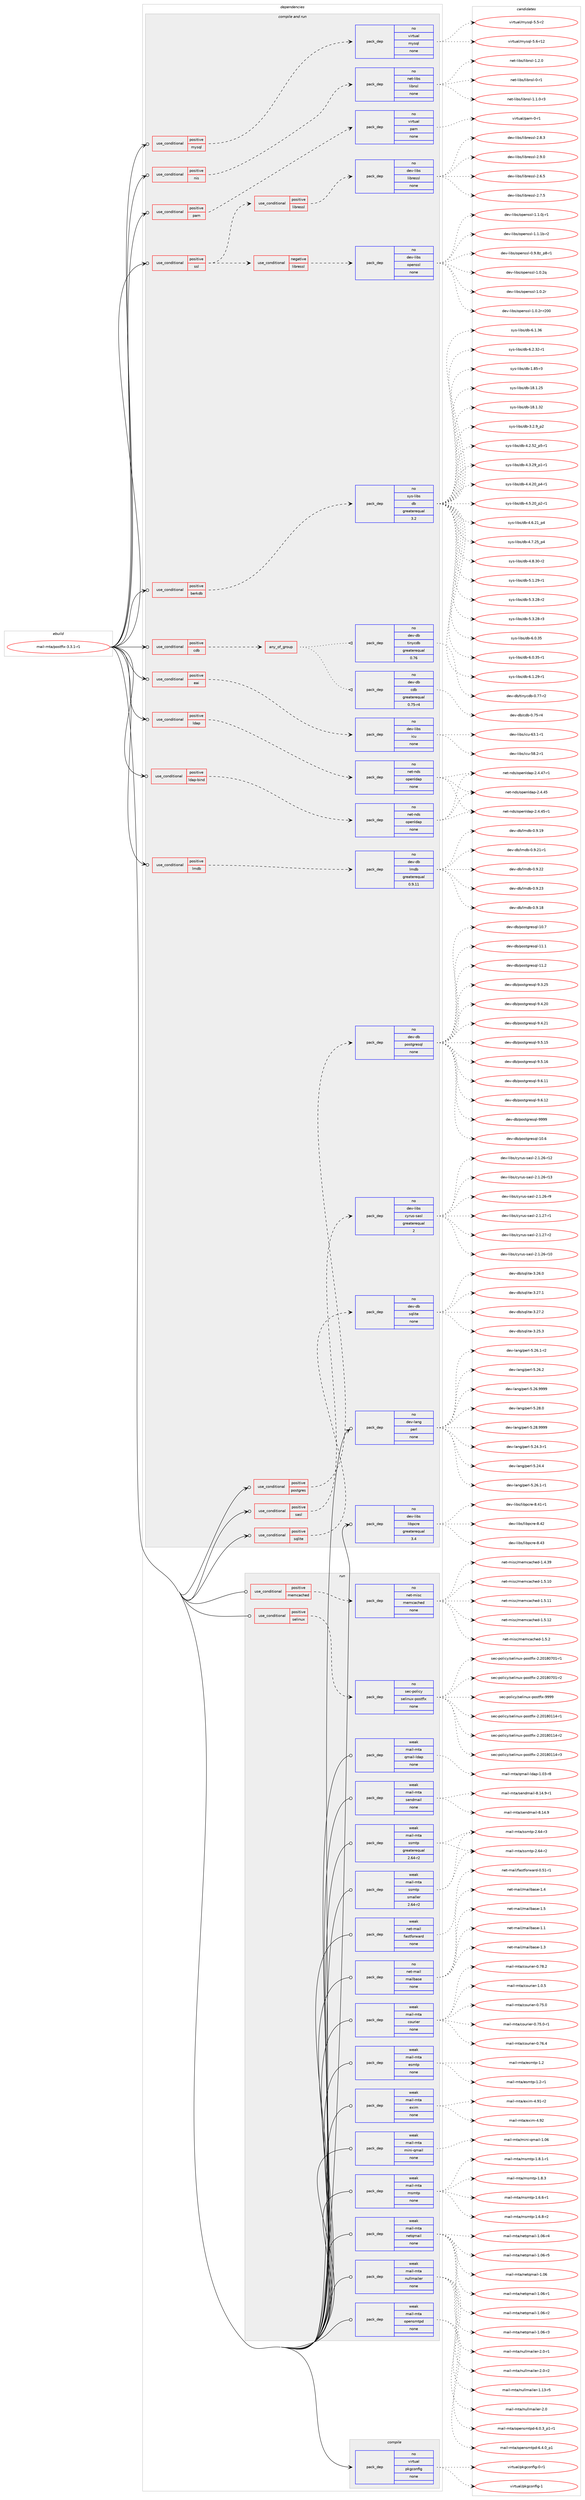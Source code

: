 digraph prolog {

# *************
# Graph options
# *************

newrank=true;
concentrate=true;
compound=true;
graph [rankdir=LR,fontname=Helvetica,fontsize=10,ranksep=1.5];#, ranksep=2.5, nodesep=0.2];
edge  [arrowhead=vee];
node  [fontname=Helvetica,fontsize=10];

# **********
# The ebuild
# **********

subgraph cluster_leftcol {
color=gray;
rank=same;
label=<<i>ebuild</i>>;
id [label="mail-mta/postfix-3.3.1-r1", color=red, width=4, href="../mail-mta/postfix-3.3.1-r1.svg"];
}

# ****************
# The dependencies
# ****************

subgraph cluster_midcol {
color=gray;
label=<<i>dependencies</i>>;
subgraph cluster_compile {
fillcolor="#eeeeee";
style=filled;
label=<<i>compile</i>>;
subgraph pack1140942 {
dependency1597435 [label=<<TABLE BORDER="0" CELLBORDER="1" CELLSPACING="0" CELLPADDING="4" WIDTH="220"><TR><TD ROWSPAN="6" CELLPADDING="30">pack_dep</TD></TR><TR><TD WIDTH="110">no</TD></TR><TR><TD>virtual</TD></TR><TR><TD>pkgconfig</TD></TR><TR><TD>none</TD></TR><TR><TD></TD></TR></TABLE>>, shape=none, color=blue];
}
id:e -> dependency1597435:w [weight=20,style="solid",arrowhead="vee"];
}
subgraph cluster_compileandrun {
fillcolor="#eeeeee";
style=filled;
label=<<i>compile and run</i>>;
subgraph cond431356 {
dependency1597436 [label=<<TABLE BORDER="0" CELLBORDER="1" CELLSPACING="0" CELLPADDING="4"><TR><TD ROWSPAN="3" CELLPADDING="10">use_conditional</TD></TR><TR><TD>positive</TD></TR><TR><TD>berkdb</TD></TR></TABLE>>, shape=none, color=red];
subgraph pack1140943 {
dependency1597437 [label=<<TABLE BORDER="0" CELLBORDER="1" CELLSPACING="0" CELLPADDING="4" WIDTH="220"><TR><TD ROWSPAN="6" CELLPADDING="30">pack_dep</TD></TR><TR><TD WIDTH="110">no</TD></TR><TR><TD>sys-libs</TD></TR><TR><TD>db</TD></TR><TR><TD>greaterequal</TD></TR><TR><TD>3.2</TD></TR></TABLE>>, shape=none, color=blue];
}
dependency1597436:e -> dependency1597437:w [weight=20,style="dashed",arrowhead="vee"];
}
id:e -> dependency1597436:w [weight=20,style="solid",arrowhead="odotvee"];
subgraph cond431357 {
dependency1597438 [label=<<TABLE BORDER="0" CELLBORDER="1" CELLSPACING="0" CELLPADDING="4"><TR><TD ROWSPAN="3" CELLPADDING="10">use_conditional</TD></TR><TR><TD>positive</TD></TR><TR><TD>cdb</TD></TR></TABLE>>, shape=none, color=red];
subgraph any24491 {
dependency1597439 [label=<<TABLE BORDER="0" CELLBORDER="1" CELLSPACING="0" CELLPADDING="4"><TR><TD CELLPADDING="10">any_of_group</TD></TR></TABLE>>, shape=none, color=red];subgraph pack1140944 {
dependency1597440 [label=<<TABLE BORDER="0" CELLBORDER="1" CELLSPACING="0" CELLPADDING="4" WIDTH="220"><TR><TD ROWSPAN="6" CELLPADDING="30">pack_dep</TD></TR><TR><TD WIDTH="110">no</TD></TR><TR><TD>dev-db</TD></TR><TR><TD>tinycdb</TD></TR><TR><TD>greaterequal</TD></TR><TR><TD>0.76</TD></TR></TABLE>>, shape=none, color=blue];
}
dependency1597439:e -> dependency1597440:w [weight=20,style="dotted",arrowhead="oinv"];
subgraph pack1140945 {
dependency1597441 [label=<<TABLE BORDER="0" CELLBORDER="1" CELLSPACING="0" CELLPADDING="4" WIDTH="220"><TR><TD ROWSPAN="6" CELLPADDING="30">pack_dep</TD></TR><TR><TD WIDTH="110">no</TD></TR><TR><TD>dev-db</TD></TR><TR><TD>cdb</TD></TR><TR><TD>greaterequal</TD></TR><TR><TD>0.75-r4</TD></TR></TABLE>>, shape=none, color=blue];
}
dependency1597439:e -> dependency1597441:w [weight=20,style="dotted",arrowhead="oinv"];
}
dependency1597438:e -> dependency1597439:w [weight=20,style="dashed",arrowhead="vee"];
}
id:e -> dependency1597438:w [weight=20,style="solid",arrowhead="odotvee"];
subgraph cond431358 {
dependency1597442 [label=<<TABLE BORDER="0" CELLBORDER="1" CELLSPACING="0" CELLPADDING="4"><TR><TD ROWSPAN="3" CELLPADDING="10">use_conditional</TD></TR><TR><TD>positive</TD></TR><TR><TD>eai</TD></TR></TABLE>>, shape=none, color=red];
subgraph pack1140946 {
dependency1597443 [label=<<TABLE BORDER="0" CELLBORDER="1" CELLSPACING="0" CELLPADDING="4" WIDTH="220"><TR><TD ROWSPAN="6" CELLPADDING="30">pack_dep</TD></TR><TR><TD WIDTH="110">no</TD></TR><TR><TD>dev-libs</TD></TR><TR><TD>icu</TD></TR><TR><TD>none</TD></TR><TR><TD></TD></TR></TABLE>>, shape=none, color=blue];
}
dependency1597442:e -> dependency1597443:w [weight=20,style="dashed",arrowhead="vee"];
}
id:e -> dependency1597442:w [weight=20,style="solid",arrowhead="odotvee"];
subgraph cond431359 {
dependency1597444 [label=<<TABLE BORDER="0" CELLBORDER="1" CELLSPACING="0" CELLPADDING="4"><TR><TD ROWSPAN="3" CELLPADDING="10">use_conditional</TD></TR><TR><TD>positive</TD></TR><TR><TD>ldap</TD></TR></TABLE>>, shape=none, color=red];
subgraph pack1140947 {
dependency1597445 [label=<<TABLE BORDER="0" CELLBORDER="1" CELLSPACING="0" CELLPADDING="4" WIDTH="220"><TR><TD ROWSPAN="6" CELLPADDING="30">pack_dep</TD></TR><TR><TD WIDTH="110">no</TD></TR><TR><TD>net-nds</TD></TR><TR><TD>openldap</TD></TR><TR><TD>none</TD></TR><TR><TD></TD></TR></TABLE>>, shape=none, color=blue];
}
dependency1597444:e -> dependency1597445:w [weight=20,style="dashed",arrowhead="vee"];
}
id:e -> dependency1597444:w [weight=20,style="solid",arrowhead="odotvee"];
subgraph cond431360 {
dependency1597446 [label=<<TABLE BORDER="0" CELLBORDER="1" CELLSPACING="0" CELLPADDING="4"><TR><TD ROWSPAN="3" CELLPADDING="10">use_conditional</TD></TR><TR><TD>positive</TD></TR><TR><TD>ldap-bind</TD></TR></TABLE>>, shape=none, color=red];
subgraph pack1140948 {
dependency1597447 [label=<<TABLE BORDER="0" CELLBORDER="1" CELLSPACING="0" CELLPADDING="4" WIDTH="220"><TR><TD ROWSPAN="6" CELLPADDING="30">pack_dep</TD></TR><TR><TD WIDTH="110">no</TD></TR><TR><TD>net-nds</TD></TR><TR><TD>openldap</TD></TR><TR><TD>none</TD></TR><TR><TD></TD></TR></TABLE>>, shape=none, color=blue];
}
dependency1597446:e -> dependency1597447:w [weight=20,style="dashed",arrowhead="vee"];
}
id:e -> dependency1597446:w [weight=20,style="solid",arrowhead="odotvee"];
subgraph cond431361 {
dependency1597448 [label=<<TABLE BORDER="0" CELLBORDER="1" CELLSPACING="0" CELLPADDING="4"><TR><TD ROWSPAN="3" CELLPADDING="10">use_conditional</TD></TR><TR><TD>positive</TD></TR><TR><TD>lmdb</TD></TR></TABLE>>, shape=none, color=red];
subgraph pack1140949 {
dependency1597449 [label=<<TABLE BORDER="0" CELLBORDER="1" CELLSPACING="0" CELLPADDING="4" WIDTH="220"><TR><TD ROWSPAN="6" CELLPADDING="30">pack_dep</TD></TR><TR><TD WIDTH="110">no</TD></TR><TR><TD>dev-db</TD></TR><TR><TD>lmdb</TD></TR><TR><TD>greaterequal</TD></TR><TR><TD>0.9.11</TD></TR></TABLE>>, shape=none, color=blue];
}
dependency1597448:e -> dependency1597449:w [weight=20,style="dashed",arrowhead="vee"];
}
id:e -> dependency1597448:w [weight=20,style="solid",arrowhead="odotvee"];
subgraph cond431362 {
dependency1597450 [label=<<TABLE BORDER="0" CELLBORDER="1" CELLSPACING="0" CELLPADDING="4"><TR><TD ROWSPAN="3" CELLPADDING="10">use_conditional</TD></TR><TR><TD>positive</TD></TR><TR><TD>mysql</TD></TR></TABLE>>, shape=none, color=red];
subgraph pack1140950 {
dependency1597451 [label=<<TABLE BORDER="0" CELLBORDER="1" CELLSPACING="0" CELLPADDING="4" WIDTH="220"><TR><TD ROWSPAN="6" CELLPADDING="30">pack_dep</TD></TR><TR><TD WIDTH="110">no</TD></TR><TR><TD>virtual</TD></TR><TR><TD>mysql</TD></TR><TR><TD>none</TD></TR><TR><TD></TD></TR></TABLE>>, shape=none, color=blue];
}
dependency1597450:e -> dependency1597451:w [weight=20,style="dashed",arrowhead="vee"];
}
id:e -> dependency1597450:w [weight=20,style="solid",arrowhead="odotvee"];
subgraph cond431363 {
dependency1597452 [label=<<TABLE BORDER="0" CELLBORDER="1" CELLSPACING="0" CELLPADDING="4"><TR><TD ROWSPAN="3" CELLPADDING="10">use_conditional</TD></TR><TR><TD>positive</TD></TR><TR><TD>nis</TD></TR></TABLE>>, shape=none, color=red];
subgraph pack1140951 {
dependency1597453 [label=<<TABLE BORDER="0" CELLBORDER="1" CELLSPACING="0" CELLPADDING="4" WIDTH="220"><TR><TD ROWSPAN="6" CELLPADDING="30">pack_dep</TD></TR><TR><TD WIDTH="110">no</TD></TR><TR><TD>net-libs</TD></TR><TR><TD>libnsl</TD></TR><TR><TD>none</TD></TR><TR><TD></TD></TR></TABLE>>, shape=none, color=blue];
}
dependency1597452:e -> dependency1597453:w [weight=20,style="dashed",arrowhead="vee"];
}
id:e -> dependency1597452:w [weight=20,style="solid",arrowhead="odotvee"];
subgraph cond431364 {
dependency1597454 [label=<<TABLE BORDER="0" CELLBORDER="1" CELLSPACING="0" CELLPADDING="4"><TR><TD ROWSPAN="3" CELLPADDING="10">use_conditional</TD></TR><TR><TD>positive</TD></TR><TR><TD>pam</TD></TR></TABLE>>, shape=none, color=red];
subgraph pack1140952 {
dependency1597455 [label=<<TABLE BORDER="0" CELLBORDER="1" CELLSPACING="0" CELLPADDING="4" WIDTH="220"><TR><TD ROWSPAN="6" CELLPADDING="30">pack_dep</TD></TR><TR><TD WIDTH="110">no</TD></TR><TR><TD>virtual</TD></TR><TR><TD>pam</TD></TR><TR><TD>none</TD></TR><TR><TD></TD></TR></TABLE>>, shape=none, color=blue];
}
dependency1597454:e -> dependency1597455:w [weight=20,style="dashed",arrowhead="vee"];
}
id:e -> dependency1597454:w [weight=20,style="solid",arrowhead="odotvee"];
subgraph cond431365 {
dependency1597456 [label=<<TABLE BORDER="0" CELLBORDER="1" CELLSPACING="0" CELLPADDING="4"><TR><TD ROWSPAN="3" CELLPADDING="10">use_conditional</TD></TR><TR><TD>positive</TD></TR><TR><TD>postgres</TD></TR></TABLE>>, shape=none, color=red];
subgraph pack1140953 {
dependency1597457 [label=<<TABLE BORDER="0" CELLBORDER="1" CELLSPACING="0" CELLPADDING="4" WIDTH="220"><TR><TD ROWSPAN="6" CELLPADDING="30">pack_dep</TD></TR><TR><TD WIDTH="110">no</TD></TR><TR><TD>dev-db</TD></TR><TR><TD>postgresql</TD></TR><TR><TD>none</TD></TR><TR><TD></TD></TR></TABLE>>, shape=none, color=blue];
}
dependency1597456:e -> dependency1597457:w [weight=20,style="dashed",arrowhead="vee"];
}
id:e -> dependency1597456:w [weight=20,style="solid",arrowhead="odotvee"];
subgraph cond431366 {
dependency1597458 [label=<<TABLE BORDER="0" CELLBORDER="1" CELLSPACING="0" CELLPADDING="4"><TR><TD ROWSPAN="3" CELLPADDING="10">use_conditional</TD></TR><TR><TD>positive</TD></TR><TR><TD>sasl</TD></TR></TABLE>>, shape=none, color=red];
subgraph pack1140954 {
dependency1597459 [label=<<TABLE BORDER="0" CELLBORDER="1" CELLSPACING="0" CELLPADDING="4" WIDTH="220"><TR><TD ROWSPAN="6" CELLPADDING="30">pack_dep</TD></TR><TR><TD WIDTH="110">no</TD></TR><TR><TD>dev-libs</TD></TR><TR><TD>cyrus-sasl</TD></TR><TR><TD>greaterequal</TD></TR><TR><TD>2</TD></TR></TABLE>>, shape=none, color=blue];
}
dependency1597458:e -> dependency1597459:w [weight=20,style="dashed",arrowhead="vee"];
}
id:e -> dependency1597458:w [weight=20,style="solid",arrowhead="odotvee"];
subgraph cond431367 {
dependency1597460 [label=<<TABLE BORDER="0" CELLBORDER="1" CELLSPACING="0" CELLPADDING="4"><TR><TD ROWSPAN="3" CELLPADDING="10">use_conditional</TD></TR><TR><TD>positive</TD></TR><TR><TD>sqlite</TD></TR></TABLE>>, shape=none, color=red];
subgraph pack1140955 {
dependency1597461 [label=<<TABLE BORDER="0" CELLBORDER="1" CELLSPACING="0" CELLPADDING="4" WIDTH="220"><TR><TD ROWSPAN="6" CELLPADDING="30">pack_dep</TD></TR><TR><TD WIDTH="110">no</TD></TR><TR><TD>dev-db</TD></TR><TR><TD>sqlite</TD></TR><TR><TD>none</TD></TR><TR><TD></TD></TR></TABLE>>, shape=none, color=blue];
}
dependency1597460:e -> dependency1597461:w [weight=20,style="dashed",arrowhead="vee"];
}
id:e -> dependency1597460:w [weight=20,style="solid",arrowhead="odotvee"];
subgraph cond431368 {
dependency1597462 [label=<<TABLE BORDER="0" CELLBORDER="1" CELLSPACING="0" CELLPADDING="4"><TR><TD ROWSPAN="3" CELLPADDING="10">use_conditional</TD></TR><TR><TD>positive</TD></TR><TR><TD>ssl</TD></TR></TABLE>>, shape=none, color=red];
subgraph cond431369 {
dependency1597463 [label=<<TABLE BORDER="0" CELLBORDER="1" CELLSPACING="0" CELLPADDING="4"><TR><TD ROWSPAN="3" CELLPADDING="10">use_conditional</TD></TR><TR><TD>negative</TD></TR><TR><TD>libressl</TD></TR></TABLE>>, shape=none, color=red];
subgraph pack1140956 {
dependency1597464 [label=<<TABLE BORDER="0" CELLBORDER="1" CELLSPACING="0" CELLPADDING="4" WIDTH="220"><TR><TD ROWSPAN="6" CELLPADDING="30">pack_dep</TD></TR><TR><TD WIDTH="110">no</TD></TR><TR><TD>dev-libs</TD></TR><TR><TD>openssl</TD></TR><TR><TD>none</TD></TR><TR><TD></TD></TR></TABLE>>, shape=none, color=blue];
}
dependency1597463:e -> dependency1597464:w [weight=20,style="dashed",arrowhead="vee"];
}
dependency1597462:e -> dependency1597463:w [weight=20,style="dashed",arrowhead="vee"];
subgraph cond431370 {
dependency1597465 [label=<<TABLE BORDER="0" CELLBORDER="1" CELLSPACING="0" CELLPADDING="4"><TR><TD ROWSPAN="3" CELLPADDING="10">use_conditional</TD></TR><TR><TD>positive</TD></TR><TR><TD>libressl</TD></TR></TABLE>>, shape=none, color=red];
subgraph pack1140957 {
dependency1597466 [label=<<TABLE BORDER="0" CELLBORDER="1" CELLSPACING="0" CELLPADDING="4" WIDTH="220"><TR><TD ROWSPAN="6" CELLPADDING="30">pack_dep</TD></TR><TR><TD WIDTH="110">no</TD></TR><TR><TD>dev-libs</TD></TR><TR><TD>libressl</TD></TR><TR><TD>none</TD></TR><TR><TD></TD></TR></TABLE>>, shape=none, color=blue];
}
dependency1597465:e -> dependency1597466:w [weight=20,style="dashed",arrowhead="vee"];
}
dependency1597462:e -> dependency1597465:w [weight=20,style="dashed",arrowhead="vee"];
}
id:e -> dependency1597462:w [weight=20,style="solid",arrowhead="odotvee"];
subgraph pack1140958 {
dependency1597467 [label=<<TABLE BORDER="0" CELLBORDER="1" CELLSPACING="0" CELLPADDING="4" WIDTH="220"><TR><TD ROWSPAN="6" CELLPADDING="30">pack_dep</TD></TR><TR><TD WIDTH="110">no</TD></TR><TR><TD>dev-lang</TD></TR><TR><TD>perl</TD></TR><TR><TD>none</TD></TR><TR><TD></TD></TR></TABLE>>, shape=none, color=blue];
}
id:e -> dependency1597467:w [weight=20,style="solid",arrowhead="odotvee"];
subgraph pack1140959 {
dependency1597468 [label=<<TABLE BORDER="0" CELLBORDER="1" CELLSPACING="0" CELLPADDING="4" WIDTH="220"><TR><TD ROWSPAN="6" CELLPADDING="30">pack_dep</TD></TR><TR><TD WIDTH="110">no</TD></TR><TR><TD>dev-libs</TD></TR><TR><TD>libpcre</TD></TR><TR><TD>greaterequal</TD></TR><TR><TD>3.4</TD></TR></TABLE>>, shape=none, color=blue];
}
id:e -> dependency1597468:w [weight=20,style="solid",arrowhead="odotvee"];
}
subgraph cluster_run {
fillcolor="#eeeeee";
style=filled;
label=<<i>run</i>>;
subgraph cond431371 {
dependency1597469 [label=<<TABLE BORDER="0" CELLBORDER="1" CELLSPACING="0" CELLPADDING="4"><TR><TD ROWSPAN="3" CELLPADDING="10">use_conditional</TD></TR><TR><TD>positive</TD></TR><TR><TD>memcached</TD></TR></TABLE>>, shape=none, color=red];
subgraph pack1140960 {
dependency1597470 [label=<<TABLE BORDER="0" CELLBORDER="1" CELLSPACING="0" CELLPADDING="4" WIDTH="220"><TR><TD ROWSPAN="6" CELLPADDING="30">pack_dep</TD></TR><TR><TD WIDTH="110">no</TD></TR><TR><TD>net-misc</TD></TR><TR><TD>memcached</TD></TR><TR><TD>none</TD></TR><TR><TD></TD></TR></TABLE>>, shape=none, color=blue];
}
dependency1597469:e -> dependency1597470:w [weight=20,style="dashed",arrowhead="vee"];
}
id:e -> dependency1597469:w [weight=20,style="solid",arrowhead="odot"];
subgraph cond431372 {
dependency1597471 [label=<<TABLE BORDER="0" CELLBORDER="1" CELLSPACING="0" CELLPADDING="4"><TR><TD ROWSPAN="3" CELLPADDING="10">use_conditional</TD></TR><TR><TD>positive</TD></TR><TR><TD>selinux</TD></TR></TABLE>>, shape=none, color=red];
subgraph pack1140961 {
dependency1597472 [label=<<TABLE BORDER="0" CELLBORDER="1" CELLSPACING="0" CELLPADDING="4" WIDTH="220"><TR><TD ROWSPAN="6" CELLPADDING="30">pack_dep</TD></TR><TR><TD WIDTH="110">no</TD></TR><TR><TD>sec-policy</TD></TR><TR><TD>selinux-postfix</TD></TR><TR><TD>none</TD></TR><TR><TD></TD></TR></TABLE>>, shape=none, color=blue];
}
dependency1597471:e -> dependency1597472:w [weight=20,style="dashed",arrowhead="vee"];
}
id:e -> dependency1597471:w [weight=20,style="solid",arrowhead="odot"];
subgraph pack1140962 {
dependency1597473 [label=<<TABLE BORDER="0" CELLBORDER="1" CELLSPACING="0" CELLPADDING="4" WIDTH="220"><TR><TD ROWSPAN="6" CELLPADDING="30">pack_dep</TD></TR><TR><TD WIDTH="110">no</TD></TR><TR><TD>net-mail</TD></TR><TR><TD>mailbase</TD></TR><TR><TD>none</TD></TR><TR><TD></TD></TR></TABLE>>, shape=none, color=blue];
}
id:e -> dependency1597473:w [weight=20,style="solid",arrowhead="odot"];
subgraph pack1140963 {
dependency1597474 [label=<<TABLE BORDER="0" CELLBORDER="1" CELLSPACING="0" CELLPADDING="4" WIDTH="220"><TR><TD ROWSPAN="6" CELLPADDING="30">pack_dep</TD></TR><TR><TD WIDTH="110">weak</TD></TR><TR><TD>mail-mta</TD></TR><TR><TD>courier</TD></TR><TR><TD>none</TD></TR><TR><TD></TD></TR></TABLE>>, shape=none, color=blue];
}
id:e -> dependency1597474:w [weight=20,style="solid",arrowhead="odot"];
subgraph pack1140964 {
dependency1597475 [label=<<TABLE BORDER="0" CELLBORDER="1" CELLSPACING="0" CELLPADDING="4" WIDTH="220"><TR><TD ROWSPAN="6" CELLPADDING="30">pack_dep</TD></TR><TR><TD WIDTH="110">weak</TD></TR><TR><TD>mail-mta</TD></TR><TR><TD>esmtp</TD></TR><TR><TD>none</TD></TR><TR><TD></TD></TR></TABLE>>, shape=none, color=blue];
}
id:e -> dependency1597475:w [weight=20,style="solid",arrowhead="odot"];
subgraph pack1140965 {
dependency1597476 [label=<<TABLE BORDER="0" CELLBORDER="1" CELLSPACING="0" CELLPADDING="4" WIDTH="220"><TR><TD ROWSPAN="6" CELLPADDING="30">pack_dep</TD></TR><TR><TD WIDTH="110">weak</TD></TR><TR><TD>mail-mta</TD></TR><TR><TD>exim</TD></TR><TR><TD>none</TD></TR><TR><TD></TD></TR></TABLE>>, shape=none, color=blue];
}
id:e -> dependency1597476:w [weight=20,style="solid",arrowhead="odot"];
subgraph pack1140966 {
dependency1597477 [label=<<TABLE BORDER="0" CELLBORDER="1" CELLSPACING="0" CELLPADDING="4" WIDTH="220"><TR><TD ROWSPAN="6" CELLPADDING="30">pack_dep</TD></TR><TR><TD WIDTH="110">weak</TD></TR><TR><TD>mail-mta</TD></TR><TR><TD>mini-qmail</TD></TR><TR><TD>none</TD></TR><TR><TD></TD></TR></TABLE>>, shape=none, color=blue];
}
id:e -> dependency1597477:w [weight=20,style="solid",arrowhead="odot"];
subgraph pack1140967 {
dependency1597478 [label=<<TABLE BORDER="0" CELLBORDER="1" CELLSPACING="0" CELLPADDING="4" WIDTH="220"><TR><TD ROWSPAN="6" CELLPADDING="30">pack_dep</TD></TR><TR><TD WIDTH="110">weak</TD></TR><TR><TD>mail-mta</TD></TR><TR><TD>msmtp</TD></TR><TR><TD>none</TD></TR><TR><TD></TD></TR></TABLE>>, shape=none, color=blue];
}
id:e -> dependency1597478:w [weight=20,style="solid",arrowhead="odot"];
subgraph pack1140968 {
dependency1597479 [label=<<TABLE BORDER="0" CELLBORDER="1" CELLSPACING="0" CELLPADDING="4" WIDTH="220"><TR><TD ROWSPAN="6" CELLPADDING="30">pack_dep</TD></TR><TR><TD WIDTH="110">weak</TD></TR><TR><TD>mail-mta</TD></TR><TR><TD>netqmail</TD></TR><TR><TD>none</TD></TR><TR><TD></TD></TR></TABLE>>, shape=none, color=blue];
}
id:e -> dependency1597479:w [weight=20,style="solid",arrowhead="odot"];
subgraph pack1140969 {
dependency1597480 [label=<<TABLE BORDER="0" CELLBORDER="1" CELLSPACING="0" CELLPADDING="4" WIDTH="220"><TR><TD ROWSPAN="6" CELLPADDING="30">pack_dep</TD></TR><TR><TD WIDTH="110">weak</TD></TR><TR><TD>mail-mta</TD></TR><TR><TD>nullmailer</TD></TR><TR><TD>none</TD></TR><TR><TD></TD></TR></TABLE>>, shape=none, color=blue];
}
id:e -> dependency1597480:w [weight=20,style="solid",arrowhead="odot"];
subgraph pack1140970 {
dependency1597481 [label=<<TABLE BORDER="0" CELLBORDER="1" CELLSPACING="0" CELLPADDING="4" WIDTH="220"><TR><TD ROWSPAN="6" CELLPADDING="30">pack_dep</TD></TR><TR><TD WIDTH="110">weak</TD></TR><TR><TD>mail-mta</TD></TR><TR><TD>opensmtpd</TD></TR><TR><TD>none</TD></TR><TR><TD></TD></TR></TABLE>>, shape=none, color=blue];
}
id:e -> dependency1597481:w [weight=20,style="solid",arrowhead="odot"];
subgraph pack1140971 {
dependency1597482 [label=<<TABLE BORDER="0" CELLBORDER="1" CELLSPACING="0" CELLPADDING="4" WIDTH="220"><TR><TD ROWSPAN="6" CELLPADDING="30">pack_dep</TD></TR><TR><TD WIDTH="110">weak</TD></TR><TR><TD>mail-mta</TD></TR><TR><TD>qmail-ldap</TD></TR><TR><TD>none</TD></TR><TR><TD></TD></TR></TABLE>>, shape=none, color=blue];
}
id:e -> dependency1597482:w [weight=20,style="solid",arrowhead="odot"];
subgraph pack1140972 {
dependency1597483 [label=<<TABLE BORDER="0" CELLBORDER="1" CELLSPACING="0" CELLPADDING="4" WIDTH="220"><TR><TD ROWSPAN="6" CELLPADDING="30">pack_dep</TD></TR><TR><TD WIDTH="110">weak</TD></TR><TR><TD>mail-mta</TD></TR><TR><TD>sendmail</TD></TR><TR><TD>none</TD></TR><TR><TD></TD></TR></TABLE>>, shape=none, color=blue];
}
id:e -> dependency1597483:w [weight=20,style="solid",arrowhead="odot"];
subgraph pack1140973 {
dependency1597484 [label=<<TABLE BORDER="0" CELLBORDER="1" CELLSPACING="0" CELLPADDING="4" WIDTH="220"><TR><TD ROWSPAN="6" CELLPADDING="30">pack_dep</TD></TR><TR><TD WIDTH="110">weak</TD></TR><TR><TD>mail-mta</TD></TR><TR><TD>ssmtp</TD></TR><TR><TD>greaterequal</TD></TR><TR><TD>2.64-r2</TD></TR></TABLE>>, shape=none, color=blue];
}
id:e -> dependency1597484:w [weight=20,style="solid",arrowhead="odot"];
subgraph pack1140974 {
dependency1597485 [label=<<TABLE BORDER="0" CELLBORDER="1" CELLSPACING="0" CELLPADDING="4" WIDTH="220"><TR><TD ROWSPAN="6" CELLPADDING="30">pack_dep</TD></TR><TR><TD WIDTH="110">weak</TD></TR><TR><TD>mail-mta</TD></TR><TR><TD>ssmtp</TD></TR><TR><TD>smaller</TD></TR><TR><TD>2.64-r2</TD></TR></TABLE>>, shape=none, color=blue];
}
id:e -> dependency1597485:w [weight=20,style="solid",arrowhead="odot"];
subgraph pack1140975 {
dependency1597486 [label=<<TABLE BORDER="0" CELLBORDER="1" CELLSPACING="0" CELLPADDING="4" WIDTH="220"><TR><TD ROWSPAN="6" CELLPADDING="30">pack_dep</TD></TR><TR><TD WIDTH="110">weak</TD></TR><TR><TD>net-mail</TD></TR><TR><TD>fastforward</TD></TR><TR><TD>none</TD></TR><TR><TD></TD></TR></TABLE>>, shape=none, color=blue];
}
id:e -> dependency1597486:w [weight=20,style="solid",arrowhead="odot"];
}
}

# **************
# The candidates
# **************

subgraph cluster_choices {
rank=same;
color=gray;
label=<<i>candidates</i>>;

subgraph choice1140942 {
color=black;
nodesep=1;
choice11810511411611797108471121071039911111010210510345484511449 [label="virtual/pkgconfig-0-r1", color=red, width=4,href="../virtual/pkgconfig-0-r1.svg"];
choice1181051141161179710847112107103991111101021051034549 [label="virtual/pkgconfig-1", color=red, width=4,href="../virtual/pkgconfig-1.svg"];
dependency1597435:e -> choice11810511411611797108471121071039911111010210510345484511449:w [style=dotted,weight="100"];
dependency1597435:e -> choice1181051141161179710847112107103991111101021051034549:w [style=dotted,weight="100"];
}
subgraph choice1140943 {
color=black;
nodesep=1;
choice1151211154510810598115471009845494656534511451 [label="sys-libs/db-1.85-r3", color=red, width=4,href="../sys-libs/db-1.85-r3.svg"];
choice115121115451081059811547100984549564649465053 [label="sys-libs/db-18.1.25", color=red, width=4,href="../sys-libs/db-18.1.25.svg"];
choice115121115451081059811547100984549564649465150 [label="sys-libs/db-18.1.32", color=red, width=4,href="../sys-libs/db-18.1.32.svg"];
choice115121115451081059811547100984551465046579511250 [label="sys-libs/db-3.2.9_p2", color=red, width=4,href="../sys-libs/db-3.2.9_p2.svg"];
choice115121115451081059811547100984552465046535095112534511449 [label="sys-libs/db-4.2.52_p5-r1", color=red, width=4,href="../sys-libs/db-4.2.52_p5-r1.svg"];
choice115121115451081059811547100984552465146505795112494511449 [label="sys-libs/db-4.3.29_p1-r1", color=red, width=4,href="../sys-libs/db-4.3.29_p1-r1.svg"];
choice115121115451081059811547100984552465246504895112524511449 [label="sys-libs/db-4.4.20_p4-r1", color=red, width=4,href="../sys-libs/db-4.4.20_p4-r1.svg"];
choice115121115451081059811547100984552465346504895112504511449 [label="sys-libs/db-4.5.20_p2-r1", color=red, width=4,href="../sys-libs/db-4.5.20_p2-r1.svg"];
choice11512111545108105981154710098455246544650499511252 [label="sys-libs/db-4.6.21_p4", color=red, width=4,href="../sys-libs/db-4.6.21_p4.svg"];
choice11512111545108105981154710098455246554650539511252 [label="sys-libs/db-4.7.25_p4", color=red, width=4,href="../sys-libs/db-4.7.25_p4.svg"];
choice11512111545108105981154710098455246564651484511450 [label="sys-libs/db-4.8.30-r2", color=red, width=4,href="../sys-libs/db-4.8.30-r2.svg"];
choice11512111545108105981154710098455346494650574511449 [label="sys-libs/db-5.1.29-r1", color=red, width=4,href="../sys-libs/db-5.1.29-r1.svg"];
choice11512111545108105981154710098455346514650564511450 [label="sys-libs/db-5.3.28-r2", color=red, width=4,href="../sys-libs/db-5.3.28-r2.svg"];
choice11512111545108105981154710098455346514650564511451 [label="sys-libs/db-5.3.28-r3", color=red, width=4,href="../sys-libs/db-5.3.28-r3.svg"];
choice1151211154510810598115471009845544648465153 [label="sys-libs/db-6.0.35", color=red, width=4,href="../sys-libs/db-6.0.35.svg"];
choice11512111545108105981154710098455446484651534511449 [label="sys-libs/db-6.0.35-r1", color=red, width=4,href="../sys-libs/db-6.0.35-r1.svg"];
choice11512111545108105981154710098455446494650574511449 [label="sys-libs/db-6.1.29-r1", color=red, width=4,href="../sys-libs/db-6.1.29-r1.svg"];
choice1151211154510810598115471009845544649465154 [label="sys-libs/db-6.1.36", color=red, width=4,href="../sys-libs/db-6.1.36.svg"];
choice11512111545108105981154710098455446504651504511449 [label="sys-libs/db-6.2.32-r1", color=red, width=4,href="../sys-libs/db-6.2.32-r1.svg"];
dependency1597437:e -> choice1151211154510810598115471009845494656534511451:w [style=dotted,weight="100"];
dependency1597437:e -> choice115121115451081059811547100984549564649465053:w [style=dotted,weight="100"];
dependency1597437:e -> choice115121115451081059811547100984549564649465150:w [style=dotted,weight="100"];
dependency1597437:e -> choice115121115451081059811547100984551465046579511250:w [style=dotted,weight="100"];
dependency1597437:e -> choice115121115451081059811547100984552465046535095112534511449:w [style=dotted,weight="100"];
dependency1597437:e -> choice115121115451081059811547100984552465146505795112494511449:w [style=dotted,weight="100"];
dependency1597437:e -> choice115121115451081059811547100984552465246504895112524511449:w [style=dotted,weight="100"];
dependency1597437:e -> choice115121115451081059811547100984552465346504895112504511449:w [style=dotted,weight="100"];
dependency1597437:e -> choice11512111545108105981154710098455246544650499511252:w [style=dotted,weight="100"];
dependency1597437:e -> choice11512111545108105981154710098455246554650539511252:w [style=dotted,weight="100"];
dependency1597437:e -> choice11512111545108105981154710098455246564651484511450:w [style=dotted,weight="100"];
dependency1597437:e -> choice11512111545108105981154710098455346494650574511449:w [style=dotted,weight="100"];
dependency1597437:e -> choice11512111545108105981154710098455346514650564511450:w [style=dotted,weight="100"];
dependency1597437:e -> choice11512111545108105981154710098455346514650564511451:w [style=dotted,weight="100"];
dependency1597437:e -> choice1151211154510810598115471009845544648465153:w [style=dotted,weight="100"];
dependency1597437:e -> choice11512111545108105981154710098455446484651534511449:w [style=dotted,weight="100"];
dependency1597437:e -> choice11512111545108105981154710098455446494650574511449:w [style=dotted,weight="100"];
dependency1597437:e -> choice1151211154510810598115471009845544649465154:w [style=dotted,weight="100"];
dependency1597437:e -> choice11512111545108105981154710098455446504651504511449:w [style=dotted,weight="100"];
}
subgraph choice1140944 {
color=black;
nodesep=1;
choice100101118451009847116105110121991009845484655554511450 [label="dev-db/tinycdb-0.77-r2", color=red, width=4,href="../dev-db/tinycdb-0.77-r2.svg"];
dependency1597440:e -> choice100101118451009847116105110121991009845484655554511450:w [style=dotted,weight="100"];
}
subgraph choice1140945 {
color=black;
nodesep=1;
choice100101118451009847991009845484655534511452 [label="dev-db/cdb-0.75-r4", color=red, width=4,href="../dev-db/cdb-0.75-r4.svg"];
dependency1597441:e -> choice100101118451009847991009845484655534511452:w [style=dotted,weight="100"];
}
subgraph choice1140946 {
color=black;
nodesep=1;
choice1001011184510810598115471059911745535646504511449 [label="dev-libs/icu-58.2-r1", color=red, width=4,href="../dev-libs/icu-58.2-r1.svg"];
choice1001011184510810598115471059911745545146494511449 [label="dev-libs/icu-63.1-r1", color=red, width=4,href="../dev-libs/icu-63.1-r1.svg"];
dependency1597443:e -> choice1001011184510810598115471059911745535646504511449:w [style=dotted,weight="100"];
dependency1597443:e -> choice1001011184510810598115471059911745545146494511449:w [style=dotted,weight="100"];
}
subgraph choice1140947 {
color=black;
nodesep=1;
choice11010111645110100115471111121011101081009711245504652465253 [label="net-nds/openldap-2.4.45", color=red, width=4,href="../net-nds/openldap-2.4.45.svg"];
choice110101116451101001154711111210111010810097112455046524652534511449 [label="net-nds/openldap-2.4.45-r1", color=red, width=4,href="../net-nds/openldap-2.4.45-r1.svg"];
choice110101116451101001154711111210111010810097112455046524652554511449 [label="net-nds/openldap-2.4.47-r1", color=red, width=4,href="../net-nds/openldap-2.4.47-r1.svg"];
dependency1597445:e -> choice11010111645110100115471111121011101081009711245504652465253:w [style=dotted,weight="100"];
dependency1597445:e -> choice110101116451101001154711111210111010810097112455046524652534511449:w [style=dotted,weight="100"];
dependency1597445:e -> choice110101116451101001154711111210111010810097112455046524652554511449:w [style=dotted,weight="100"];
}
subgraph choice1140948 {
color=black;
nodesep=1;
choice11010111645110100115471111121011101081009711245504652465253 [label="net-nds/openldap-2.4.45", color=red, width=4,href="../net-nds/openldap-2.4.45.svg"];
choice110101116451101001154711111210111010810097112455046524652534511449 [label="net-nds/openldap-2.4.45-r1", color=red, width=4,href="../net-nds/openldap-2.4.45-r1.svg"];
choice110101116451101001154711111210111010810097112455046524652554511449 [label="net-nds/openldap-2.4.47-r1", color=red, width=4,href="../net-nds/openldap-2.4.47-r1.svg"];
dependency1597447:e -> choice11010111645110100115471111121011101081009711245504652465253:w [style=dotted,weight="100"];
dependency1597447:e -> choice110101116451101001154711111210111010810097112455046524652534511449:w [style=dotted,weight="100"];
dependency1597447:e -> choice110101116451101001154711111210111010810097112455046524652554511449:w [style=dotted,weight="100"];
}
subgraph choice1140949 {
color=black;
nodesep=1;
choice1001011184510098471081091009845484657464956 [label="dev-db/lmdb-0.9.18", color=red, width=4,href="../dev-db/lmdb-0.9.18.svg"];
choice1001011184510098471081091009845484657464957 [label="dev-db/lmdb-0.9.19", color=red, width=4,href="../dev-db/lmdb-0.9.19.svg"];
choice10010111845100984710810910098454846574650494511449 [label="dev-db/lmdb-0.9.21-r1", color=red, width=4,href="../dev-db/lmdb-0.9.21-r1.svg"];
choice1001011184510098471081091009845484657465050 [label="dev-db/lmdb-0.9.22", color=red, width=4,href="../dev-db/lmdb-0.9.22.svg"];
choice1001011184510098471081091009845484657465051 [label="dev-db/lmdb-0.9.23", color=red, width=4,href="../dev-db/lmdb-0.9.23.svg"];
dependency1597449:e -> choice1001011184510098471081091009845484657464956:w [style=dotted,weight="100"];
dependency1597449:e -> choice1001011184510098471081091009845484657464957:w [style=dotted,weight="100"];
dependency1597449:e -> choice10010111845100984710810910098454846574650494511449:w [style=dotted,weight="100"];
dependency1597449:e -> choice1001011184510098471081091009845484657465050:w [style=dotted,weight="100"];
dependency1597449:e -> choice1001011184510098471081091009845484657465051:w [style=dotted,weight="100"];
}
subgraph choice1140950 {
color=black;
nodesep=1;
choice1181051141161179710847109121115113108455346534511450 [label="virtual/mysql-5.5-r2", color=red, width=4,href="../virtual/mysql-5.5-r2.svg"];
choice118105114116117971084710912111511310845534654451144950 [label="virtual/mysql-5.6-r12", color=red, width=4,href="../virtual/mysql-5.6-r12.svg"];
dependency1597451:e -> choice1181051141161179710847109121115113108455346534511450:w [style=dotted,weight="100"];
dependency1597451:e -> choice118105114116117971084710912111511310845534654451144950:w [style=dotted,weight="100"];
}
subgraph choice1140951 {
color=black;
nodesep=1;
choice1101011164510810598115471081059811011510845484511449 [label="net-libs/libnsl-0-r1", color=red, width=4,href="../net-libs/libnsl-0-r1.svg"];
choice110101116451081059811547108105981101151084549464946484511451 [label="net-libs/libnsl-1.1.0-r3", color=red, width=4,href="../net-libs/libnsl-1.1.0-r3.svg"];
choice11010111645108105981154710810598110115108454946504648 [label="net-libs/libnsl-1.2.0", color=red, width=4,href="../net-libs/libnsl-1.2.0.svg"];
dependency1597453:e -> choice1101011164510810598115471081059811011510845484511449:w [style=dotted,weight="100"];
dependency1597453:e -> choice110101116451081059811547108105981101151084549464946484511451:w [style=dotted,weight="100"];
dependency1597453:e -> choice11010111645108105981154710810598110115108454946504648:w [style=dotted,weight="100"];
}
subgraph choice1140952 {
color=black;
nodesep=1;
choice11810511411611797108471129710945484511449 [label="virtual/pam-0-r1", color=red, width=4,href="../virtual/pam-0-r1.svg"];
dependency1597455:e -> choice11810511411611797108471129710945484511449:w [style=dotted,weight="100"];
}
subgraph choice1140953 {
color=black;
nodesep=1;
choice1001011184510098471121111151161031141011151131084549484654 [label="dev-db/postgresql-10.6", color=red, width=4,href="../dev-db/postgresql-10.6.svg"];
choice1001011184510098471121111151161031141011151131084549484655 [label="dev-db/postgresql-10.7", color=red, width=4,href="../dev-db/postgresql-10.7.svg"];
choice1001011184510098471121111151161031141011151131084549494649 [label="dev-db/postgresql-11.1", color=red, width=4,href="../dev-db/postgresql-11.1.svg"];
choice1001011184510098471121111151161031141011151131084549494650 [label="dev-db/postgresql-11.2", color=red, width=4,href="../dev-db/postgresql-11.2.svg"];
choice10010111845100984711211111511610311410111511310845574651465053 [label="dev-db/postgresql-9.3.25", color=red, width=4,href="../dev-db/postgresql-9.3.25.svg"];
choice10010111845100984711211111511610311410111511310845574652465048 [label="dev-db/postgresql-9.4.20", color=red, width=4,href="../dev-db/postgresql-9.4.20.svg"];
choice10010111845100984711211111511610311410111511310845574652465049 [label="dev-db/postgresql-9.4.21", color=red, width=4,href="../dev-db/postgresql-9.4.21.svg"];
choice10010111845100984711211111511610311410111511310845574653464953 [label="dev-db/postgresql-9.5.15", color=red, width=4,href="../dev-db/postgresql-9.5.15.svg"];
choice10010111845100984711211111511610311410111511310845574653464954 [label="dev-db/postgresql-9.5.16", color=red, width=4,href="../dev-db/postgresql-9.5.16.svg"];
choice10010111845100984711211111511610311410111511310845574654464949 [label="dev-db/postgresql-9.6.11", color=red, width=4,href="../dev-db/postgresql-9.6.11.svg"];
choice10010111845100984711211111511610311410111511310845574654464950 [label="dev-db/postgresql-9.6.12", color=red, width=4,href="../dev-db/postgresql-9.6.12.svg"];
choice1001011184510098471121111151161031141011151131084557575757 [label="dev-db/postgresql-9999", color=red, width=4,href="../dev-db/postgresql-9999.svg"];
dependency1597457:e -> choice1001011184510098471121111151161031141011151131084549484654:w [style=dotted,weight="100"];
dependency1597457:e -> choice1001011184510098471121111151161031141011151131084549484655:w [style=dotted,weight="100"];
dependency1597457:e -> choice1001011184510098471121111151161031141011151131084549494649:w [style=dotted,weight="100"];
dependency1597457:e -> choice1001011184510098471121111151161031141011151131084549494650:w [style=dotted,weight="100"];
dependency1597457:e -> choice10010111845100984711211111511610311410111511310845574651465053:w [style=dotted,weight="100"];
dependency1597457:e -> choice10010111845100984711211111511610311410111511310845574652465048:w [style=dotted,weight="100"];
dependency1597457:e -> choice10010111845100984711211111511610311410111511310845574652465049:w [style=dotted,weight="100"];
dependency1597457:e -> choice10010111845100984711211111511610311410111511310845574653464953:w [style=dotted,weight="100"];
dependency1597457:e -> choice10010111845100984711211111511610311410111511310845574653464954:w [style=dotted,weight="100"];
dependency1597457:e -> choice10010111845100984711211111511610311410111511310845574654464949:w [style=dotted,weight="100"];
dependency1597457:e -> choice10010111845100984711211111511610311410111511310845574654464950:w [style=dotted,weight="100"];
dependency1597457:e -> choice1001011184510098471121111151161031141011151131084557575757:w [style=dotted,weight="100"];
}
subgraph choice1140954 {
color=black;
nodesep=1;
choice10010111845108105981154799121114117115451159711510845504649465054451144948 [label="dev-libs/cyrus-sasl-2.1.26-r10", color=red, width=4,href="../dev-libs/cyrus-sasl-2.1.26-r10.svg"];
choice10010111845108105981154799121114117115451159711510845504649465054451144950 [label="dev-libs/cyrus-sasl-2.1.26-r12", color=red, width=4,href="../dev-libs/cyrus-sasl-2.1.26-r12.svg"];
choice10010111845108105981154799121114117115451159711510845504649465054451144951 [label="dev-libs/cyrus-sasl-2.1.26-r13", color=red, width=4,href="../dev-libs/cyrus-sasl-2.1.26-r13.svg"];
choice100101118451081059811547991211141171154511597115108455046494650544511457 [label="dev-libs/cyrus-sasl-2.1.26-r9", color=red, width=4,href="../dev-libs/cyrus-sasl-2.1.26-r9.svg"];
choice100101118451081059811547991211141171154511597115108455046494650554511449 [label="dev-libs/cyrus-sasl-2.1.27-r1", color=red, width=4,href="../dev-libs/cyrus-sasl-2.1.27-r1.svg"];
choice100101118451081059811547991211141171154511597115108455046494650554511450 [label="dev-libs/cyrus-sasl-2.1.27-r2", color=red, width=4,href="../dev-libs/cyrus-sasl-2.1.27-r2.svg"];
dependency1597459:e -> choice10010111845108105981154799121114117115451159711510845504649465054451144948:w [style=dotted,weight="100"];
dependency1597459:e -> choice10010111845108105981154799121114117115451159711510845504649465054451144950:w [style=dotted,weight="100"];
dependency1597459:e -> choice10010111845108105981154799121114117115451159711510845504649465054451144951:w [style=dotted,weight="100"];
dependency1597459:e -> choice100101118451081059811547991211141171154511597115108455046494650544511457:w [style=dotted,weight="100"];
dependency1597459:e -> choice100101118451081059811547991211141171154511597115108455046494650554511449:w [style=dotted,weight="100"];
dependency1597459:e -> choice100101118451081059811547991211141171154511597115108455046494650554511450:w [style=dotted,weight="100"];
}
subgraph choice1140955 {
color=black;
nodesep=1;
choice10010111845100984711511310810511610145514650534651 [label="dev-db/sqlite-3.25.3", color=red, width=4,href="../dev-db/sqlite-3.25.3.svg"];
choice10010111845100984711511310810511610145514650544648 [label="dev-db/sqlite-3.26.0", color=red, width=4,href="../dev-db/sqlite-3.26.0.svg"];
choice10010111845100984711511310810511610145514650554649 [label="dev-db/sqlite-3.27.1", color=red, width=4,href="../dev-db/sqlite-3.27.1.svg"];
choice10010111845100984711511310810511610145514650554650 [label="dev-db/sqlite-3.27.2", color=red, width=4,href="../dev-db/sqlite-3.27.2.svg"];
dependency1597461:e -> choice10010111845100984711511310810511610145514650534651:w [style=dotted,weight="100"];
dependency1597461:e -> choice10010111845100984711511310810511610145514650544648:w [style=dotted,weight="100"];
dependency1597461:e -> choice10010111845100984711511310810511610145514650554649:w [style=dotted,weight="100"];
dependency1597461:e -> choice10010111845100984711511310810511610145514650554650:w [style=dotted,weight="100"];
}
subgraph choice1140956 {
color=black;
nodesep=1;
choice10010111845108105981154711111210111011511510845484657465612295112564511449 [label="dev-libs/openssl-0.9.8z_p8-r1", color=red, width=4,href="../dev-libs/openssl-0.9.8z_p8-r1.svg"];
choice100101118451081059811547111112101110115115108454946484650113 [label="dev-libs/openssl-1.0.2q", color=red, width=4,href="../dev-libs/openssl-1.0.2q.svg"];
choice100101118451081059811547111112101110115115108454946484650114 [label="dev-libs/openssl-1.0.2r", color=red, width=4,href="../dev-libs/openssl-1.0.2r.svg"];
choice10010111845108105981154711111210111011511510845494648465011445114504848 [label="dev-libs/openssl-1.0.2r-r200", color=red, width=4,href="../dev-libs/openssl-1.0.2r-r200.svg"];
choice1001011184510810598115471111121011101151151084549464946481064511449 [label="dev-libs/openssl-1.1.0j-r1", color=red, width=4,href="../dev-libs/openssl-1.1.0j-r1.svg"];
choice100101118451081059811547111112101110115115108454946494649984511450 [label="dev-libs/openssl-1.1.1b-r2", color=red, width=4,href="../dev-libs/openssl-1.1.1b-r2.svg"];
dependency1597464:e -> choice10010111845108105981154711111210111011511510845484657465612295112564511449:w [style=dotted,weight="100"];
dependency1597464:e -> choice100101118451081059811547111112101110115115108454946484650113:w [style=dotted,weight="100"];
dependency1597464:e -> choice100101118451081059811547111112101110115115108454946484650114:w [style=dotted,weight="100"];
dependency1597464:e -> choice10010111845108105981154711111210111011511510845494648465011445114504848:w [style=dotted,weight="100"];
dependency1597464:e -> choice1001011184510810598115471111121011101151151084549464946481064511449:w [style=dotted,weight="100"];
dependency1597464:e -> choice100101118451081059811547111112101110115115108454946494649984511450:w [style=dotted,weight="100"];
}
subgraph choice1140957 {
color=black;
nodesep=1;
choice10010111845108105981154710810598114101115115108455046544653 [label="dev-libs/libressl-2.6.5", color=red, width=4,href="../dev-libs/libressl-2.6.5.svg"];
choice10010111845108105981154710810598114101115115108455046554653 [label="dev-libs/libressl-2.7.5", color=red, width=4,href="../dev-libs/libressl-2.7.5.svg"];
choice10010111845108105981154710810598114101115115108455046564651 [label="dev-libs/libressl-2.8.3", color=red, width=4,href="../dev-libs/libressl-2.8.3.svg"];
choice10010111845108105981154710810598114101115115108455046574648 [label="dev-libs/libressl-2.9.0", color=red, width=4,href="../dev-libs/libressl-2.9.0.svg"];
dependency1597466:e -> choice10010111845108105981154710810598114101115115108455046544653:w [style=dotted,weight="100"];
dependency1597466:e -> choice10010111845108105981154710810598114101115115108455046554653:w [style=dotted,weight="100"];
dependency1597466:e -> choice10010111845108105981154710810598114101115115108455046564651:w [style=dotted,weight="100"];
dependency1597466:e -> choice10010111845108105981154710810598114101115115108455046574648:w [style=dotted,weight="100"];
}
subgraph choice1140958 {
color=black;
nodesep=1;
choice100101118451089711010347112101114108455346505246514511449 [label="dev-lang/perl-5.24.3-r1", color=red, width=4,href="../dev-lang/perl-5.24.3-r1.svg"];
choice10010111845108971101034711210111410845534650524652 [label="dev-lang/perl-5.24.4", color=red, width=4,href="../dev-lang/perl-5.24.4.svg"];
choice100101118451089711010347112101114108455346505446494511449 [label="dev-lang/perl-5.26.1-r1", color=red, width=4,href="../dev-lang/perl-5.26.1-r1.svg"];
choice100101118451089711010347112101114108455346505446494511450 [label="dev-lang/perl-5.26.1-r2", color=red, width=4,href="../dev-lang/perl-5.26.1-r2.svg"];
choice10010111845108971101034711210111410845534650544650 [label="dev-lang/perl-5.26.2", color=red, width=4,href="../dev-lang/perl-5.26.2.svg"];
choice10010111845108971101034711210111410845534650544657575757 [label="dev-lang/perl-5.26.9999", color=red, width=4,href="../dev-lang/perl-5.26.9999.svg"];
choice10010111845108971101034711210111410845534650564648 [label="dev-lang/perl-5.28.0", color=red, width=4,href="../dev-lang/perl-5.28.0.svg"];
choice10010111845108971101034711210111410845534650564657575757 [label="dev-lang/perl-5.28.9999", color=red, width=4,href="../dev-lang/perl-5.28.9999.svg"];
dependency1597467:e -> choice100101118451089711010347112101114108455346505246514511449:w [style=dotted,weight="100"];
dependency1597467:e -> choice10010111845108971101034711210111410845534650524652:w [style=dotted,weight="100"];
dependency1597467:e -> choice100101118451089711010347112101114108455346505446494511449:w [style=dotted,weight="100"];
dependency1597467:e -> choice100101118451089711010347112101114108455346505446494511450:w [style=dotted,weight="100"];
dependency1597467:e -> choice10010111845108971101034711210111410845534650544650:w [style=dotted,weight="100"];
dependency1597467:e -> choice10010111845108971101034711210111410845534650544657575757:w [style=dotted,weight="100"];
dependency1597467:e -> choice10010111845108971101034711210111410845534650564648:w [style=dotted,weight="100"];
dependency1597467:e -> choice10010111845108971101034711210111410845534650564657575757:w [style=dotted,weight="100"];
}
subgraph choice1140959 {
color=black;
nodesep=1;
choice100101118451081059811547108105981129911410145564652494511449 [label="dev-libs/libpcre-8.41-r1", color=red, width=4,href="../dev-libs/libpcre-8.41-r1.svg"];
choice10010111845108105981154710810598112991141014556465250 [label="dev-libs/libpcre-8.42", color=red, width=4,href="../dev-libs/libpcre-8.42.svg"];
choice10010111845108105981154710810598112991141014556465251 [label="dev-libs/libpcre-8.43", color=red, width=4,href="../dev-libs/libpcre-8.43.svg"];
dependency1597468:e -> choice100101118451081059811547108105981129911410145564652494511449:w [style=dotted,weight="100"];
dependency1597468:e -> choice10010111845108105981154710810598112991141014556465250:w [style=dotted,weight="100"];
dependency1597468:e -> choice10010111845108105981154710810598112991141014556465251:w [style=dotted,weight="100"];
}
subgraph choice1140960 {
color=black;
nodesep=1;
choice11010111645109105115994710910110999979910410110045494652465157 [label="net-misc/memcached-1.4.39", color=red, width=4,href="../net-misc/memcached-1.4.39.svg"];
choice11010111645109105115994710910110999979910410110045494653464948 [label="net-misc/memcached-1.5.10", color=red, width=4,href="../net-misc/memcached-1.5.10.svg"];
choice11010111645109105115994710910110999979910410110045494653464949 [label="net-misc/memcached-1.5.11", color=red, width=4,href="../net-misc/memcached-1.5.11.svg"];
choice11010111645109105115994710910110999979910410110045494653464950 [label="net-misc/memcached-1.5.12", color=red, width=4,href="../net-misc/memcached-1.5.12.svg"];
choice110101116451091051159947109101109999799104101100454946534650 [label="net-misc/memcached-1.5.2", color=red, width=4,href="../net-misc/memcached-1.5.2.svg"];
dependency1597470:e -> choice11010111645109105115994710910110999979910410110045494652465157:w [style=dotted,weight="100"];
dependency1597470:e -> choice11010111645109105115994710910110999979910410110045494653464948:w [style=dotted,weight="100"];
dependency1597470:e -> choice11010111645109105115994710910110999979910410110045494653464949:w [style=dotted,weight="100"];
dependency1597470:e -> choice11010111645109105115994710910110999979910410110045494653464950:w [style=dotted,weight="100"];
dependency1597470:e -> choice110101116451091051159947109101109999799104101100454946534650:w [style=dotted,weight="100"];
}
subgraph choice1140961 {
color=black;
nodesep=1;
choice115101994511211110810599121471151011081051101171204511211111511610210512045504650484956484949524511449 [label="sec-policy/selinux-postfix-2.20180114-r1", color=red, width=4,href="../sec-policy/selinux-postfix-2.20180114-r1.svg"];
choice115101994511211110810599121471151011081051101171204511211111511610210512045504650484956484949524511450 [label="sec-policy/selinux-postfix-2.20180114-r2", color=red, width=4,href="../sec-policy/selinux-postfix-2.20180114-r2.svg"];
choice115101994511211110810599121471151011081051101171204511211111511610210512045504650484956484949524511451 [label="sec-policy/selinux-postfix-2.20180114-r3", color=red, width=4,href="../sec-policy/selinux-postfix-2.20180114-r3.svg"];
choice115101994511211110810599121471151011081051101171204511211111511610210512045504650484956485548494511449 [label="sec-policy/selinux-postfix-2.20180701-r1", color=red, width=4,href="../sec-policy/selinux-postfix-2.20180701-r1.svg"];
choice115101994511211110810599121471151011081051101171204511211111511610210512045504650484956485548494511450 [label="sec-policy/selinux-postfix-2.20180701-r2", color=red, width=4,href="../sec-policy/selinux-postfix-2.20180701-r2.svg"];
choice11510199451121111081059912147115101108105110117120451121111151161021051204557575757 [label="sec-policy/selinux-postfix-9999", color=red, width=4,href="../sec-policy/selinux-postfix-9999.svg"];
dependency1597472:e -> choice115101994511211110810599121471151011081051101171204511211111511610210512045504650484956484949524511449:w [style=dotted,weight="100"];
dependency1597472:e -> choice115101994511211110810599121471151011081051101171204511211111511610210512045504650484956484949524511450:w [style=dotted,weight="100"];
dependency1597472:e -> choice115101994511211110810599121471151011081051101171204511211111511610210512045504650484956484949524511451:w [style=dotted,weight="100"];
dependency1597472:e -> choice115101994511211110810599121471151011081051101171204511211111511610210512045504650484956485548494511449:w [style=dotted,weight="100"];
dependency1597472:e -> choice115101994511211110810599121471151011081051101171204511211111511610210512045504650484956485548494511450:w [style=dotted,weight="100"];
dependency1597472:e -> choice11510199451121111081059912147115101108105110117120451121111151161021051204557575757:w [style=dotted,weight="100"];
}
subgraph choice1140962 {
color=black;
nodesep=1;
choice11010111645109971051084710997105108989711510145494649 [label="net-mail/mailbase-1.1", color=red, width=4,href="../net-mail/mailbase-1.1.svg"];
choice11010111645109971051084710997105108989711510145494651 [label="net-mail/mailbase-1.3", color=red, width=4,href="../net-mail/mailbase-1.3.svg"];
choice11010111645109971051084710997105108989711510145494652 [label="net-mail/mailbase-1.4", color=red, width=4,href="../net-mail/mailbase-1.4.svg"];
choice11010111645109971051084710997105108989711510145494653 [label="net-mail/mailbase-1.5", color=red, width=4,href="../net-mail/mailbase-1.5.svg"];
dependency1597473:e -> choice11010111645109971051084710997105108989711510145494649:w [style=dotted,weight="100"];
dependency1597473:e -> choice11010111645109971051084710997105108989711510145494651:w [style=dotted,weight="100"];
dependency1597473:e -> choice11010111645109971051084710997105108989711510145494652:w [style=dotted,weight="100"];
dependency1597473:e -> choice11010111645109971051084710997105108989711510145494653:w [style=dotted,weight="100"];
}
subgraph choice1140963 {
color=black;
nodesep=1;
choice109971051084510911697479911111711410510111445484655534648 [label="mail-mta/courier-0.75.0", color=red, width=4,href="../mail-mta/courier-0.75.0.svg"];
choice1099710510845109116974799111117114105101114454846555346484511449 [label="mail-mta/courier-0.75.0-r1", color=red, width=4,href="../mail-mta/courier-0.75.0-r1.svg"];
choice109971051084510911697479911111711410510111445484655544652 [label="mail-mta/courier-0.76.4", color=red, width=4,href="../mail-mta/courier-0.76.4.svg"];
choice109971051084510911697479911111711410510111445484655564650 [label="mail-mta/courier-0.78.2", color=red, width=4,href="../mail-mta/courier-0.78.2.svg"];
choice1099710510845109116974799111117114105101114454946484653 [label="mail-mta/courier-1.0.5", color=red, width=4,href="../mail-mta/courier-1.0.5.svg"];
dependency1597474:e -> choice109971051084510911697479911111711410510111445484655534648:w [style=dotted,weight="100"];
dependency1597474:e -> choice1099710510845109116974799111117114105101114454846555346484511449:w [style=dotted,weight="100"];
dependency1597474:e -> choice109971051084510911697479911111711410510111445484655544652:w [style=dotted,weight="100"];
dependency1597474:e -> choice109971051084510911697479911111711410510111445484655564650:w [style=dotted,weight="100"];
dependency1597474:e -> choice1099710510845109116974799111117114105101114454946484653:w [style=dotted,weight="100"];
}
subgraph choice1140964 {
color=black;
nodesep=1;
choice1099710510845109116974710111510911611245494650 [label="mail-mta/esmtp-1.2", color=red, width=4,href="../mail-mta/esmtp-1.2.svg"];
choice10997105108451091169747101115109116112454946504511449 [label="mail-mta/esmtp-1.2-r1", color=red, width=4,href="../mail-mta/esmtp-1.2-r1.svg"];
dependency1597475:e -> choice1099710510845109116974710111510911611245494650:w [style=dotted,weight="100"];
dependency1597475:e -> choice10997105108451091169747101115109116112454946504511449:w [style=dotted,weight="100"];
}
subgraph choice1140965 {
color=black;
nodesep=1;
choice1099710510845109116974710112010510945524657494511450 [label="mail-mta/exim-4.91-r2", color=red, width=4,href="../mail-mta/exim-4.91-r2.svg"];
choice109971051084510911697471011201051094552465750 [label="mail-mta/exim-4.92", color=red, width=4,href="../mail-mta/exim-4.92.svg"];
dependency1597476:e -> choice1099710510845109116974710112010510945524657494511450:w [style=dotted,weight="100"];
dependency1597476:e -> choice109971051084510911697471011201051094552465750:w [style=dotted,weight="100"];
}
subgraph choice1140966 {
color=black;
nodesep=1;
choice1099710510845109116974710910511010545113109971051084549464854 [label="mail-mta/mini-qmail-1.06", color=red, width=4,href="../mail-mta/mini-qmail-1.06.svg"];
dependency1597477:e -> choice1099710510845109116974710910511010545113109971051084549464854:w [style=dotted,weight="100"];
}
subgraph choice1140967 {
color=black;
nodesep=1;
choice109971051084510911697471091151091161124549465446544511449 [label="mail-mta/msmtp-1.6.6-r1", color=red, width=4,href="../mail-mta/msmtp-1.6.6-r1.svg"];
choice109971051084510911697471091151091161124549465446564511450 [label="mail-mta/msmtp-1.6.8-r2", color=red, width=4,href="../mail-mta/msmtp-1.6.8-r2.svg"];
choice109971051084510911697471091151091161124549465646494511449 [label="mail-mta/msmtp-1.8.1-r1", color=red, width=4,href="../mail-mta/msmtp-1.8.1-r1.svg"];
choice10997105108451091169747109115109116112454946564651 [label="mail-mta/msmtp-1.8.3", color=red, width=4,href="../mail-mta/msmtp-1.8.3.svg"];
dependency1597478:e -> choice109971051084510911697471091151091161124549465446544511449:w [style=dotted,weight="100"];
dependency1597478:e -> choice109971051084510911697471091151091161124549465446564511450:w [style=dotted,weight="100"];
dependency1597478:e -> choice109971051084510911697471091151091161124549465646494511449:w [style=dotted,weight="100"];
dependency1597478:e -> choice10997105108451091169747109115109116112454946564651:w [style=dotted,weight="100"];
}
subgraph choice1140968 {
color=black;
nodesep=1;
choice10997105108451091169747110101116113109971051084549464854 [label="mail-mta/netqmail-1.06", color=red, width=4,href="../mail-mta/netqmail-1.06.svg"];
choice109971051084510911697471101011161131099710510845494648544511449 [label="mail-mta/netqmail-1.06-r1", color=red, width=4,href="../mail-mta/netqmail-1.06-r1.svg"];
choice109971051084510911697471101011161131099710510845494648544511450 [label="mail-mta/netqmail-1.06-r2", color=red, width=4,href="../mail-mta/netqmail-1.06-r2.svg"];
choice109971051084510911697471101011161131099710510845494648544511451 [label="mail-mta/netqmail-1.06-r3", color=red, width=4,href="../mail-mta/netqmail-1.06-r3.svg"];
choice109971051084510911697471101011161131099710510845494648544511452 [label="mail-mta/netqmail-1.06-r4", color=red, width=4,href="../mail-mta/netqmail-1.06-r4.svg"];
choice109971051084510911697471101011161131099710510845494648544511453 [label="mail-mta/netqmail-1.06-r5", color=red, width=4,href="../mail-mta/netqmail-1.06-r5.svg"];
dependency1597479:e -> choice10997105108451091169747110101116113109971051084549464854:w [style=dotted,weight="100"];
dependency1597479:e -> choice109971051084510911697471101011161131099710510845494648544511449:w [style=dotted,weight="100"];
dependency1597479:e -> choice109971051084510911697471101011161131099710510845494648544511450:w [style=dotted,weight="100"];
dependency1597479:e -> choice109971051084510911697471101011161131099710510845494648544511451:w [style=dotted,weight="100"];
dependency1597479:e -> choice109971051084510911697471101011161131099710510845494648544511452:w [style=dotted,weight="100"];
dependency1597479:e -> choice109971051084510911697471101011161131099710510845494648544511453:w [style=dotted,weight="100"];
}
subgraph choice1140969 {
color=black;
nodesep=1;
choice109971051084510911697471101171081081099710510810111445494649514511453 [label="mail-mta/nullmailer-1.13-r5", color=red, width=4,href="../mail-mta/nullmailer-1.13-r5.svg"];
choice109971051084510911697471101171081081099710510810111445504648 [label="mail-mta/nullmailer-2.0", color=red, width=4,href="../mail-mta/nullmailer-2.0.svg"];
choice1099710510845109116974711011710810810997105108101114455046484511449 [label="mail-mta/nullmailer-2.0-r1", color=red, width=4,href="../mail-mta/nullmailer-2.0-r1.svg"];
choice1099710510845109116974711011710810810997105108101114455046484511450 [label="mail-mta/nullmailer-2.0-r2", color=red, width=4,href="../mail-mta/nullmailer-2.0-r2.svg"];
dependency1597480:e -> choice109971051084510911697471101171081081099710510810111445494649514511453:w [style=dotted,weight="100"];
dependency1597480:e -> choice109971051084510911697471101171081081099710510810111445504648:w [style=dotted,weight="100"];
dependency1597480:e -> choice1099710510845109116974711011710810810997105108101114455046484511449:w [style=dotted,weight="100"];
dependency1597480:e -> choice1099710510845109116974711011710810810997105108101114455046484511450:w [style=dotted,weight="100"];
}
subgraph choice1140970 {
color=black;
nodesep=1;
choice1099710510845109116974711111210111011510911611210045544648465195112494511449 [label="mail-mta/opensmtpd-6.0.3_p1-r1", color=red, width=4,href="../mail-mta/opensmtpd-6.0.3_p1-r1.svg"];
choice109971051084510911697471111121011101151091161121004554465246489511249 [label="mail-mta/opensmtpd-6.4.0_p1", color=red, width=4,href="../mail-mta/opensmtpd-6.4.0_p1.svg"];
dependency1597481:e -> choice1099710510845109116974711111210111011510911611210045544648465195112494511449:w [style=dotted,weight="100"];
dependency1597481:e -> choice109971051084510911697471111121011101151091161121004554465246489511249:w [style=dotted,weight="100"];
}
subgraph choice1140971 {
color=black;
nodesep=1;
choice1099710510845109116974711310997105108451081009711245494648514511456 [label="mail-mta/qmail-ldap-1.03-r8", color=red, width=4,href="../mail-mta/qmail-ldap-1.03-r8.svg"];
dependency1597482:e -> choice1099710510845109116974711310997105108451081009711245494648514511456:w [style=dotted,weight="100"];
}
subgraph choice1140972 {
color=black;
nodesep=1;
choice109971051084510911697471151011101001099710510845564649524657 [label="mail-mta/sendmail-8.14.9", color=red, width=4,href="../mail-mta/sendmail-8.14.9.svg"];
choice1099710510845109116974711510111010010997105108455646495246574511449 [label="mail-mta/sendmail-8.14.9-r1", color=red, width=4,href="../mail-mta/sendmail-8.14.9-r1.svg"];
dependency1597483:e -> choice109971051084510911697471151011101001099710510845564649524657:w [style=dotted,weight="100"];
dependency1597483:e -> choice1099710510845109116974711510111010010997105108455646495246574511449:w [style=dotted,weight="100"];
}
subgraph choice1140973 {
color=black;
nodesep=1;
choice1099710510845109116974711511510911611245504654524511450 [label="mail-mta/ssmtp-2.64-r2", color=red, width=4,href="../mail-mta/ssmtp-2.64-r2.svg"];
choice1099710510845109116974711511510911611245504654524511451 [label="mail-mta/ssmtp-2.64-r3", color=red, width=4,href="../mail-mta/ssmtp-2.64-r3.svg"];
dependency1597484:e -> choice1099710510845109116974711511510911611245504654524511450:w [style=dotted,weight="100"];
dependency1597484:e -> choice1099710510845109116974711511510911611245504654524511451:w [style=dotted,weight="100"];
}
subgraph choice1140974 {
color=black;
nodesep=1;
choice1099710510845109116974711511510911611245504654524511450 [label="mail-mta/ssmtp-2.64-r2", color=red, width=4,href="../mail-mta/ssmtp-2.64-r2.svg"];
choice1099710510845109116974711511510911611245504654524511451 [label="mail-mta/ssmtp-2.64-r3", color=red, width=4,href="../mail-mta/ssmtp-2.64-r3.svg"];
dependency1597485:e -> choice1099710510845109116974711511510911611245504654524511450:w [style=dotted,weight="100"];
dependency1597485:e -> choice1099710510845109116974711511510911611245504654524511451:w [style=dotted,weight="100"];
}
subgraph choice1140975 {
color=black;
nodesep=1;
choice110101116451099710510847102971151161021111141199711410045484653494511449 [label="net-mail/fastforward-0.51-r1", color=red, width=4,href="../net-mail/fastforward-0.51-r1.svg"];
dependency1597486:e -> choice110101116451099710510847102971151161021111141199711410045484653494511449:w [style=dotted,weight="100"];
}
}

}
